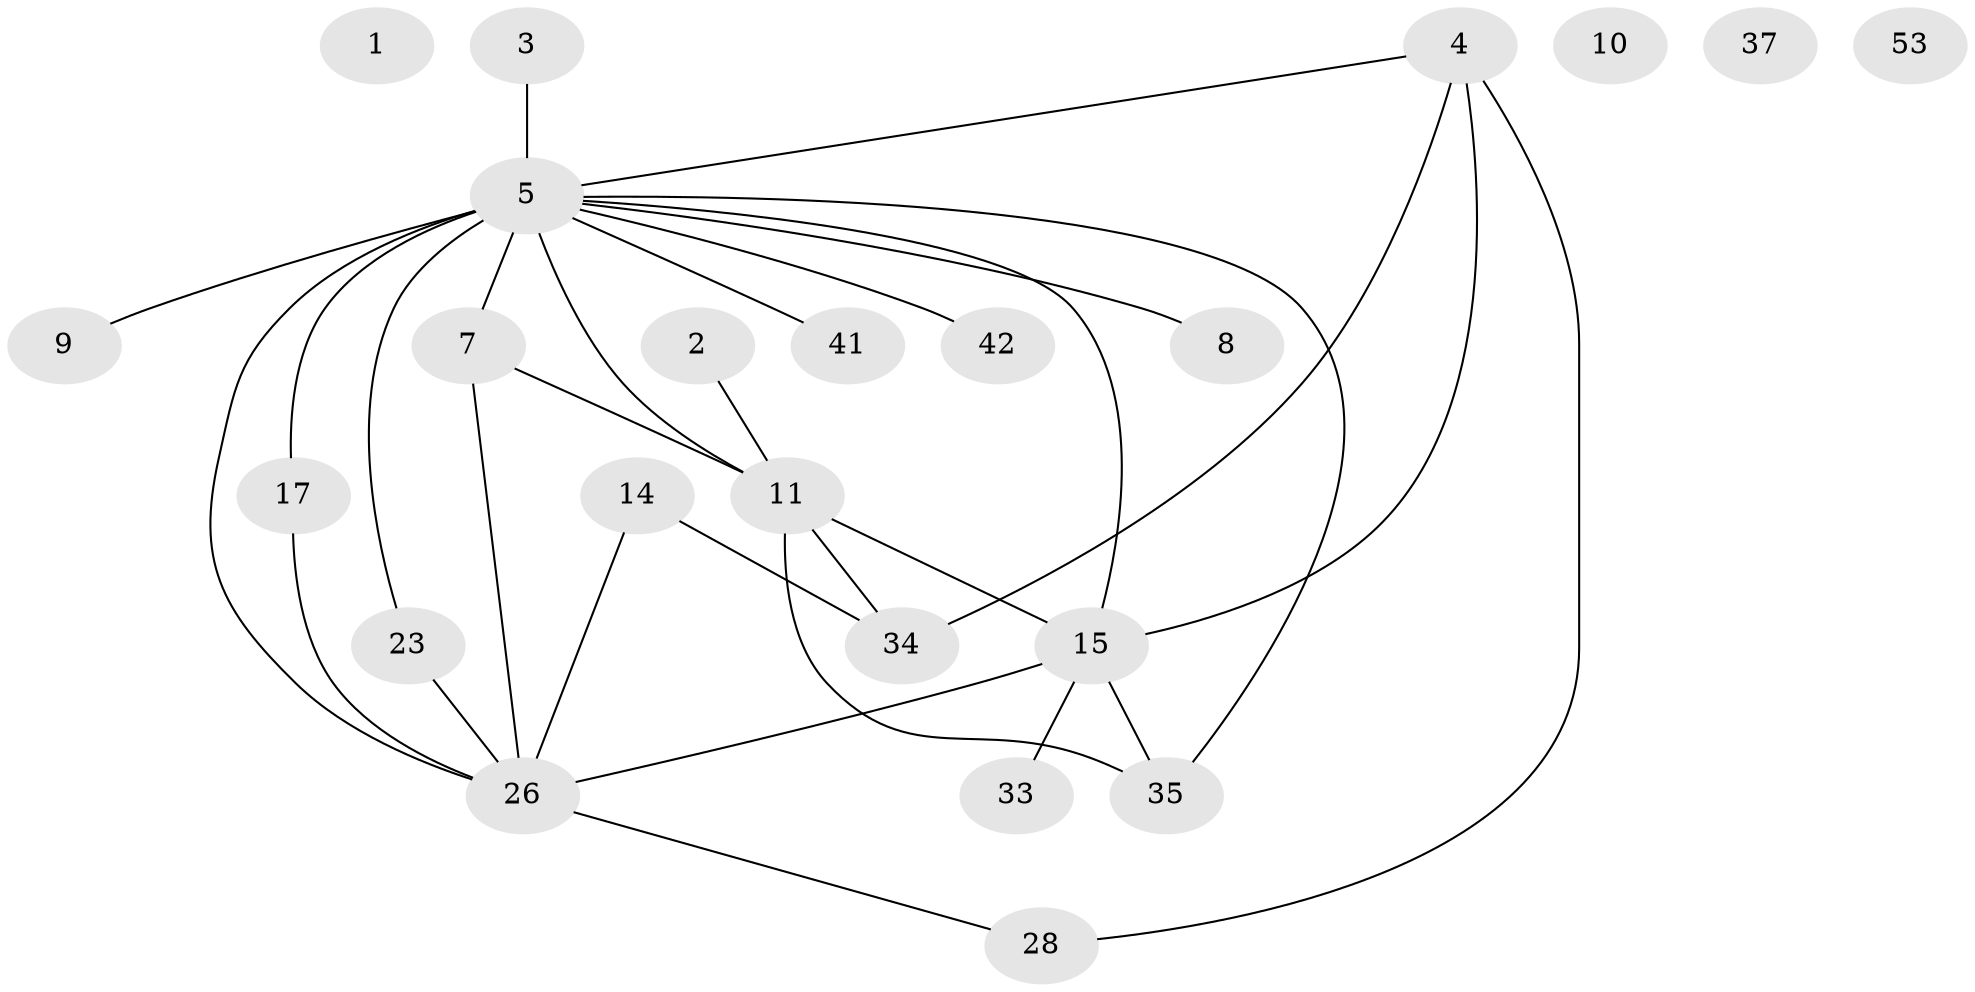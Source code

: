 // original degree distribution, {1: 0.23636363636363636, 3: 0.2727272727272727, 5: 0.09090909090909091, 2: 0.21818181818181817, 0: 0.05454545454545454, 4: 0.10909090909090909, 7: 0.01818181818181818}
// Generated by graph-tools (version 1.1) at 2025/16/03/04/25 18:16:37]
// undirected, 23 vertices, 30 edges
graph export_dot {
graph [start="1"]
  node [color=gray90,style=filled];
  1 [super="+20"];
  2 [super="+44+52"];
  3;
  4 [super="+13+40+38"];
  5 [super="+47+6+25+24+12"];
  7 [super="+21+43"];
  8 [super="+27"];
  9;
  10;
  11 [super="+22+19"];
  14 [super="+16"];
  15 [super="+32"];
  17 [super="+31"];
  23;
  26 [super="+45"];
  28;
  33 [super="+50"];
  34 [super="+51"];
  35;
  37;
  41 [super="+54"];
  42;
  53;
  2 -- 11;
  3 -- 5;
  4 -- 34;
  4 -- 5;
  4 -- 28;
  4 -- 15;
  5 -- 17;
  5 -- 35;
  5 -- 23;
  5 -- 9 [weight=2];
  5 -- 41;
  5 -- 42;
  5 -- 11;
  5 -- 8;
  5 -- 26 [weight=2];
  5 -- 15;
  5 -- 7;
  7 -- 26;
  7 -- 11;
  11 -- 34;
  11 -- 15;
  11 -- 35;
  14 -- 26 [weight=2];
  14 -- 34;
  15 -- 33;
  15 -- 35;
  15 -- 26;
  17 -- 26;
  23 -- 26;
  26 -- 28;
}
